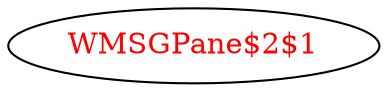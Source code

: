 digraph dependencyGraph {
 concentrate=true;
 ranksep="2.0";
 rankdir="LR"; 
 splines="ortho";
"WMSGPane$2$1" [fontcolor="red"];
}